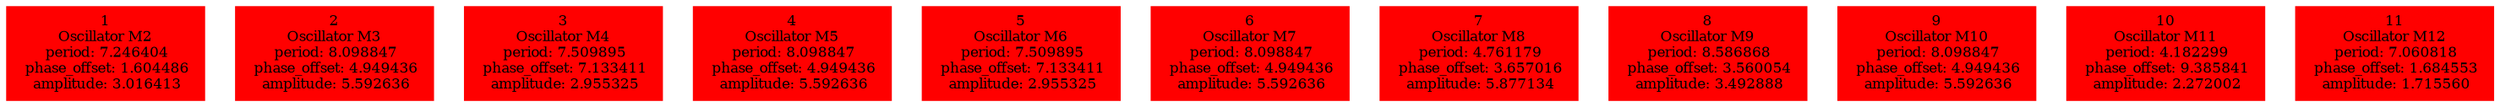  digraph g{ forcelabels=true;
1 [label=<1<BR />Oscillator M2<BR /> period: 7.246404<BR /> phase_offset: 1.604486<BR /> amplitude: 3.016413>, shape=box,color=red,style=filled,fontsize=8];2 [label=<2<BR />Oscillator M3<BR /> period: 8.098847<BR /> phase_offset: 4.949436<BR /> amplitude: 5.592636>, shape=box,color=red,style=filled,fontsize=8];3 [label=<3<BR />Oscillator M4<BR /> period: 7.509895<BR /> phase_offset: 7.133411<BR /> amplitude: 2.955325>, shape=box,color=red,style=filled,fontsize=8];4 [label=<4<BR />Oscillator M5<BR /> period: 8.098847<BR /> phase_offset: 4.949436<BR /> amplitude: 5.592636>, shape=box,color=red,style=filled,fontsize=8];5 [label=<5<BR />Oscillator M6<BR /> period: 7.509895<BR /> phase_offset: 7.133411<BR /> amplitude: 2.955325>, shape=box,color=red,style=filled,fontsize=8];6 [label=<6<BR />Oscillator M7<BR /> period: 8.098847<BR /> phase_offset: 4.949436<BR /> amplitude: 5.592636>, shape=box,color=red,style=filled,fontsize=8];7 [label=<7<BR />Oscillator M8<BR /> period: 4.761179<BR /> phase_offset: 3.657016<BR /> amplitude: 5.877134>, shape=box,color=red,style=filled,fontsize=8];8 [label=<8<BR />Oscillator M9<BR /> period: 8.586868<BR /> phase_offset: 3.560054<BR /> amplitude: 3.492888>, shape=box,color=red,style=filled,fontsize=8];9 [label=<9<BR />Oscillator M10<BR /> period: 8.098847<BR /> phase_offset: 4.949436<BR /> amplitude: 5.592636>, shape=box,color=red,style=filled,fontsize=8];10 [label=<10<BR />Oscillator M11<BR /> period: 4.182299<BR /> phase_offset: 9.385841<BR /> amplitude: 2.272002>, shape=box,color=red,style=filled,fontsize=8];11 [label=<11<BR />Oscillator M12<BR /> period: 7.060818<BR /> phase_offset: 1.684553<BR /> amplitude: 1.715560>, shape=box,color=red,style=filled,fontsize=8]; }
